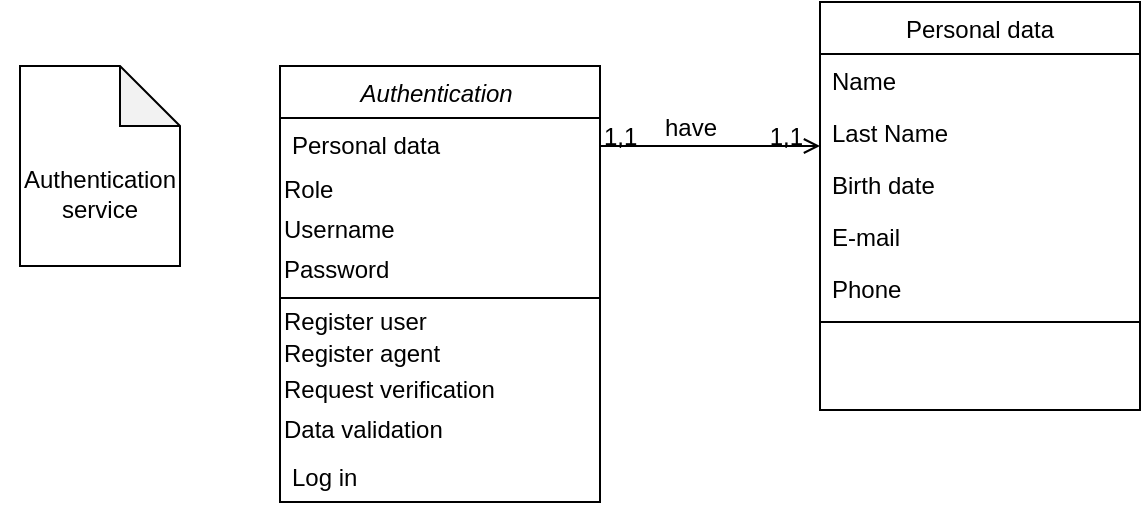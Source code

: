 <mxfile version="14.6.13" type="device" pages="10"><diagram id="C5RBs43oDa-KdzZeNtuy" name="Authentication service"><mxGraphModel dx="1038" dy="548" grid="1" gridSize="10" guides="1" tooltips="1" connect="1" arrows="1" fold="1" page="1" pageScale="1" pageWidth="827" pageHeight="1169" math="0" shadow="0"><root><mxCell id="WIyWlLk6GJQsqaUBKTNV-0"/><mxCell id="WIyWlLk6GJQsqaUBKTNV-1" parent="WIyWlLk6GJQsqaUBKTNV-0"/><mxCell id="zkfFHV4jXpPFQw0GAbJ--0" value="Authentication " style="swimlane;fontStyle=2;align=center;verticalAlign=top;childLayout=stackLayout;horizontal=1;startSize=26;horizontalStack=0;resizeParent=1;resizeLast=0;collapsible=1;marginBottom=0;rounded=0;shadow=0;strokeWidth=1;" parent="WIyWlLk6GJQsqaUBKTNV-1" vertex="1"><mxGeometry x="220" y="60" width="160" height="218" as="geometry"><mxRectangle x="230" y="140" width="160" height="26" as="alternateBounds"/></mxGeometry></mxCell><mxCell id="zkfFHV4jXpPFQw0GAbJ--1" value="Personal data" style="text;align=left;verticalAlign=top;spacingLeft=4;spacingRight=4;overflow=hidden;rotatable=0;points=[[0,0.5],[1,0.5]];portConstraint=eastwest;" parent="zkfFHV4jXpPFQw0GAbJ--0" vertex="1"><mxGeometry y="26" width="160" height="26" as="geometry"/></mxCell><mxCell id="ReYNK1Z-Af21f3EO2ysg-7" value="Role" style="text;html=1;strokeColor=none;fillColor=none;align=left;verticalAlign=middle;whiteSpace=wrap;rounded=0;" parent="zkfFHV4jXpPFQw0GAbJ--0" vertex="1"><mxGeometry y="52" width="160" height="20" as="geometry"/></mxCell><mxCell id="XfQplc0rlk7RxLokf2ta-0" value="Username" style="text;html=1;strokeColor=none;fillColor=none;align=left;verticalAlign=middle;whiteSpace=wrap;rounded=0;" parent="zkfFHV4jXpPFQw0GAbJ--0" vertex="1"><mxGeometry y="72" width="160" height="20" as="geometry"/></mxCell><mxCell id="1bOQscajM9IXoWWBDuEz-1" value="Password" style="text;html=1;strokeColor=none;fillColor=none;align=left;verticalAlign=middle;whiteSpace=wrap;rounded=0;" parent="zkfFHV4jXpPFQw0GAbJ--0" vertex="1"><mxGeometry y="92" width="160" height="20" as="geometry"/></mxCell><mxCell id="zkfFHV4jXpPFQw0GAbJ--4" value="" style="line;html=1;strokeWidth=1;align=left;verticalAlign=middle;spacingTop=-1;spacingLeft=3;spacingRight=3;rotatable=0;labelPosition=right;points=[];portConstraint=eastwest;" parent="zkfFHV4jXpPFQw0GAbJ--0" vertex="1"><mxGeometry y="112" width="160" height="8" as="geometry"/></mxCell><mxCell id="JDVxA9NkCLUXqV2isDxP-0" value="Register user" style="text;html=1;strokeColor=none;fillColor=none;align=left;verticalAlign=middle;whiteSpace=wrap;rounded=0;" parent="zkfFHV4jXpPFQw0GAbJ--0" vertex="1"><mxGeometry y="120" width="160" height="16" as="geometry"/></mxCell><mxCell id="Q2XnevEy850l-Dmp0-g6-0" value="Register agent" style="text;html=1;strokeColor=none;fillColor=none;align=left;verticalAlign=middle;whiteSpace=wrap;rounded=0;" parent="zkfFHV4jXpPFQw0GAbJ--0" vertex="1"><mxGeometry y="136" width="160" height="16" as="geometry"/></mxCell><mxCell id="1bOQscajM9IXoWWBDuEz-0" value="Request verification" style="text;html=1;strokeColor=none;fillColor=none;align=left;verticalAlign=middle;whiteSpace=wrap;rounded=0;" parent="zkfFHV4jXpPFQw0GAbJ--0" vertex="1"><mxGeometry y="152" width="160" height="20" as="geometry"/></mxCell><mxCell id="1bOQscajM9IXoWWBDuEz-2" value="Data validation" style="text;html=1;strokeColor=none;fillColor=none;align=left;verticalAlign=middle;whiteSpace=wrap;rounded=0;" parent="zkfFHV4jXpPFQw0GAbJ--0" vertex="1"><mxGeometry y="172" width="160" height="20" as="geometry"/></mxCell><mxCell id="ReYNK1Z-Af21f3EO2ysg-29" value="Log in" style="text;align=left;verticalAlign=top;spacingLeft=4;spacingRight=4;overflow=hidden;rotatable=0;points=[[0,0.5],[1,0.5]];portConstraint=eastwest;" parent="zkfFHV4jXpPFQw0GAbJ--0" vertex="1"><mxGeometry y="192" width="160" height="26" as="geometry"/></mxCell><mxCell id="zkfFHV4jXpPFQw0GAbJ--17" value="Personal data" style="swimlane;fontStyle=0;align=center;verticalAlign=top;childLayout=stackLayout;horizontal=1;startSize=26;horizontalStack=0;resizeParent=1;resizeLast=0;collapsible=1;marginBottom=0;rounded=0;shadow=0;strokeWidth=1;" parent="WIyWlLk6GJQsqaUBKTNV-1" vertex="1"><mxGeometry x="490" y="28" width="160" height="204" as="geometry"><mxRectangle x="550" y="140" width="160" height="26" as="alternateBounds"/></mxGeometry></mxCell><mxCell id="zkfFHV4jXpPFQw0GAbJ--18" value="Name" style="text;align=left;verticalAlign=top;spacingLeft=4;spacingRight=4;overflow=hidden;rotatable=0;points=[[0,0.5],[1,0.5]];portConstraint=eastwest;" parent="zkfFHV4jXpPFQw0GAbJ--17" vertex="1"><mxGeometry y="26" width="160" height="26" as="geometry"/></mxCell><mxCell id="zkfFHV4jXpPFQw0GAbJ--19" value="Last Name" style="text;align=left;verticalAlign=top;spacingLeft=4;spacingRight=4;overflow=hidden;rotatable=0;points=[[0,0.5],[1,0.5]];portConstraint=eastwest;rounded=0;shadow=0;html=0;" parent="zkfFHV4jXpPFQw0GAbJ--17" vertex="1"><mxGeometry y="52" width="160" height="26" as="geometry"/></mxCell><mxCell id="zkfFHV4jXpPFQw0GAbJ--20" value="Birth date" style="text;align=left;verticalAlign=top;spacingLeft=4;spacingRight=4;overflow=hidden;rotatable=0;points=[[0,0.5],[1,0.5]];portConstraint=eastwest;rounded=0;shadow=0;html=0;" parent="zkfFHV4jXpPFQw0GAbJ--17" vertex="1"><mxGeometry y="78" width="160" height="26" as="geometry"/></mxCell><mxCell id="zkfFHV4jXpPFQw0GAbJ--21" value="E-mail" style="text;align=left;verticalAlign=top;spacingLeft=4;spacingRight=4;overflow=hidden;rotatable=0;points=[[0,0.5],[1,0.5]];portConstraint=eastwest;rounded=0;shadow=0;html=0;" parent="zkfFHV4jXpPFQw0GAbJ--17" vertex="1"><mxGeometry y="104" width="160" height="26" as="geometry"/></mxCell><mxCell id="zkfFHV4jXpPFQw0GAbJ--22" value="Phone" style="text;align=left;verticalAlign=top;spacingLeft=4;spacingRight=4;overflow=hidden;rotatable=0;points=[[0,0.5],[1,0.5]];portConstraint=eastwest;rounded=0;shadow=0;html=0;" parent="zkfFHV4jXpPFQw0GAbJ--17" vertex="1"><mxGeometry y="130" width="160" height="26" as="geometry"/></mxCell><mxCell id="zkfFHV4jXpPFQw0GAbJ--23" value="" style="line;html=1;strokeWidth=1;align=left;verticalAlign=middle;spacingTop=-1;spacingLeft=3;spacingRight=3;rotatable=0;labelPosition=right;points=[];portConstraint=eastwest;" parent="zkfFHV4jXpPFQw0GAbJ--17" vertex="1"><mxGeometry y="156" width="160" height="8" as="geometry"/></mxCell><mxCell id="zkfFHV4jXpPFQw0GAbJ--26" value="" style="endArrow=open;shadow=0;strokeWidth=1;rounded=0;endFill=1;edgeStyle=elbowEdgeStyle;elbow=vertical;" parent="WIyWlLk6GJQsqaUBKTNV-1" source="zkfFHV4jXpPFQw0GAbJ--0" target="zkfFHV4jXpPFQw0GAbJ--17" edge="1"><mxGeometry x="0.5" y="41" relative="1" as="geometry"><mxPoint x="380" y="192" as="sourcePoint"/><mxPoint x="540" y="192" as="targetPoint"/><mxPoint x="-40" y="32" as="offset"/><Array as="points"><mxPoint x="450" y="100"/></Array></mxGeometry></mxCell><mxCell id="zkfFHV4jXpPFQw0GAbJ--27" value="1,1" style="resizable=0;align=left;verticalAlign=bottom;labelBackgroundColor=none;fontSize=12;" parent="zkfFHV4jXpPFQw0GAbJ--26" connectable="0" vertex="1"><mxGeometry x="-1" relative="1" as="geometry"><mxPoint y="4" as="offset"/></mxGeometry></mxCell><mxCell id="zkfFHV4jXpPFQw0GAbJ--28" value="1,1" style="resizable=0;align=right;verticalAlign=bottom;labelBackgroundColor=none;fontSize=12;" parent="zkfFHV4jXpPFQw0GAbJ--26" connectable="0" vertex="1"><mxGeometry x="1" relative="1" as="geometry"><mxPoint x="-7" y="4" as="offset"/></mxGeometry></mxCell><mxCell id="zkfFHV4jXpPFQw0GAbJ--29" value="have" style="text;html=1;resizable=0;points=[];;align=center;verticalAlign=middle;labelBackgroundColor=none;rounded=0;shadow=0;strokeWidth=1;fontSize=12;" parent="zkfFHV4jXpPFQw0GAbJ--26" vertex="1" connectable="0"><mxGeometry x="0.5" y="49" relative="1" as="geometry"><mxPoint x="-38" y="40" as="offset"/></mxGeometry></mxCell><mxCell id="HSZNfXxp5xTcY5y4LJtj-0" value="" style="shape=note;whiteSpace=wrap;html=1;backgroundOutline=1;darkOpacity=0.05;" parent="WIyWlLk6GJQsqaUBKTNV-1" vertex="1"><mxGeometry x="90" y="60" width="80" height="100" as="geometry"/></mxCell><mxCell id="ReYNK1Z-Af21f3EO2ysg-4" value="Authentication service" style="text;html=1;strokeColor=none;fillColor=none;align=center;verticalAlign=middle;whiteSpace=wrap;rounded=0;" parent="WIyWlLk6GJQsqaUBKTNV-1" vertex="1"><mxGeometry x="80" y="114" width="100" height="20" as="geometry"/></mxCell></root></mxGraphModel></diagram><diagram id="r2HRBo8od2cqK9iVNZ-q" name="Post service"><mxGraphModel dx="1038" dy="548" grid="1" gridSize="10" guides="1" tooltips="1" connect="1" arrows="1" fold="1" page="1" pageScale="1" pageWidth="850" pageHeight="1100" math="0" shadow="0"><root><mxCell id="br71p7ZjA_L0M0ZVhq4M-0"/><mxCell id="br71p7ZjA_L0M0ZVhq4M-1" parent="br71p7ZjA_L0M0ZVhq4M-0"/><mxCell id="v4H21NzG5PQFJMU2AlOd-0" value="Post service" style="swimlane;fontStyle=2;align=center;verticalAlign=top;childLayout=stackLayout;horizontal=1;startSize=26;horizontalStack=0;resizeParent=1;resizeLast=0;collapsible=1;marginBottom=0;rounded=0;shadow=0;strokeWidth=1;" parent="br71p7ZjA_L0M0ZVhq4M-1" vertex="1"><mxGeometry x="220" y="60" width="180" height="154" as="geometry"><mxRectangle x="230" y="140" width="160" height="26" as="alternateBounds"/></mxGeometry></mxCell><mxCell id="v4H21NzG5PQFJMU2AlOd-3" value="" style="line;html=1;strokeWidth=1;align=left;verticalAlign=middle;spacingTop=-1;spacingLeft=3;spacingRight=3;rotatable=0;labelPosition=right;points=[];portConstraint=eastwest;" parent="v4H21NzG5PQFJMU2AlOd-0" vertex="1"><mxGeometry y="26" width="180" height="8" as="geometry"/></mxCell><mxCell id="Hul0nRAsShGVxjiCCPxD-10" value="Post album" style="text;html=1;strokeColor=none;fillColor=none;align=left;verticalAlign=middle;whiteSpace=wrap;rounded=0;" parent="v4H21NzG5PQFJMU2AlOd-0" vertex="1"><mxGeometry y="34" width="180" height="20" as="geometry"/></mxCell><mxCell id="Hul0nRAsShGVxjiCCPxD-9" value="Post picture" style="text;html=1;strokeColor=none;fillColor=none;align=left;verticalAlign=middle;whiteSpace=wrap;rounded=0;" parent="v4H21NzG5PQFJMU2AlOd-0" vertex="1"><mxGeometry y="54" width="180" height="20" as="geometry"/></mxCell><mxCell id="bsOmGUj-gO7jYD7yXXba-0" value="Add tag" style="text;html=1;strokeColor=none;fillColor=none;align=left;verticalAlign=middle;whiteSpace=wrap;rounded=0;" vertex="1" parent="v4H21NzG5PQFJMU2AlOd-0"><mxGeometry y="74" width="180" height="20" as="geometry"/></mxCell><mxCell id="bsOmGUj-gO7jYD7yXXba-2" value="Add description" style="text;html=1;strokeColor=none;fillColor=none;align=left;verticalAlign=middle;whiteSpace=wrap;rounded=0;" vertex="1" parent="v4H21NzG5PQFJMU2AlOd-0"><mxGeometry y="94" width="180" height="20" as="geometry"/></mxCell><mxCell id="bsOmGUj-gO7jYD7yXXba-1" value="Add comment" style="text;html=1;strokeColor=none;fillColor=none;align=left;verticalAlign=middle;whiteSpace=wrap;rounded=0;" vertex="1" parent="v4H21NzG5PQFJMU2AlOd-0"><mxGeometry y="114" width="180" height="20" as="geometry"/></mxCell><mxCell id="bsOmGUj-gO7jYD7yXXba-3" value="Add location" style="text;html=1;strokeColor=none;fillColor=none;align=left;verticalAlign=middle;whiteSpace=wrap;rounded=0;" vertex="1" parent="v4H21NzG5PQFJMU2AlOd-0"><mxGeometry y="134" width="180" height="20" as="geometry"/></mxCell><mxCell id="YQzERz9-yCWYgA1bQ8xz-0" value="" style="shape=note;whiteSpace=wrap;html=1;backgroundOutline=1;darkOpacity=0.05;" parent="br71p7ZjA_L0M0ZVhq4M-1" vertex="1"><mxGeometry x="90" y="60" width="80" height="100" as="geometry"/></mxCell><mxCell id="7DjD-3ZHvbT-M6nE8RVS-1" value="Post service" style="text;html=1;strokeColor=none;fillColor=none;align=center;verticalAlign=middle;whiteSpace=wrap;rounded=0;" parent="br71p7ZjA_L0M0ZVhq4M-1" vertex="1"><mxGeometry x="85" y="110" width="90" height="20" as="geometry"/></mxCell></root></mxGraphModel></diagram><diagram id="b5omNdKvr_zYi1Q-HMgw" name="Message service"><mxGraphModel dx="1038" dy="548" grid="1" gridSize="10" guides="1" tooltips="1" connect="1" arrows="1" fold="1" page="1" pageScale="1" pageWidth="850" pageHeight="1100" math="0" shadow="0"><root><mxCell id="3fl5K1j81_6rZA3wEwP--0"/><mxCell id="3fl5K1j81_6rZA3wEwP--1" parent="3fl5K1j81_6rZA3wEwP--0"/><mxCell id="atzM-9dd-ZXqLETKS4H_-1" value="" style="shape=note;whiteSpace=wrap;html=1;backgroundOutline=1;darkOpacity=0.05;align=left;" parent="3fl5K1j81_6rZA3wEwP--1" vertex="1"><mxGeometry x="90" y="40" width="110" height="100" as="geometry"/></mxCell><mxCell id="atzM-9dd-ZXqLETKS4H_-2" value="Message service" style="text;html=1;strokeColor=none;fillColor=none;align=center;verticalAlign=middle;whiteSpace=wrap;rounded=0;" parent="3fl5K1j81_6rZA3wEwP--1" vertex="1"><mxGeometry x="90" y="80" width="110" height="20" as="geometry"/></mxCell><mxCell id="gHcxN_BVj7UGCXeV6Qfe-0" value="Message" style="swimlane;fontStyle=2;align=center;verticalAlign=top;childLayout=stackLayout;horizontal=1;startSize=26;horizontalStack=0;resizeParent=1;resizeLast=0;collapsible=1;marginBottom=0;rounded=0;shadow=0;strokeWidth=1;" parent="3fl5K1j81_6rZA3wEwP--1" vertex="1"><mxGeometry x="300" y="60" width="160" height="190" as="geometry"><mxRectangle x="230" y="140" width="160" height="26" as="alternateBounds"/></mxGeometry></mxCell><mxCell id="gHcxN_BVj7UGCXeV6Qfe-3" value="" style="line;html=1;strokeWidth=1;align=left;verticalAlign=middle;spacingTop=-1;spacingLeft=3;spacingRight=3;rotatable=0;labelPosition=right;points=[];portConstraint=eastwest;" parent="gHcxN_BVj7UGCXeV6Qfe-0" vertex="1"><mxGeometry y="26" width="160" height="8" as="geometry"/></mxCell><mxCell id="gHcxN_BVj7UGCXeV6Qfe-4" value="Send text message" style="text;html=1;strokeColor=none;fillColor=none;align=left;verticalAlign=middle;whiteSpace=wrap;rounded=0;" parent="gHcxN_BVj7UGCXeV6Qfe-0" vertex="1"><mxGeometry y="34" width="160" height="20" as="geometry"/></mxCell><mxCell id="gHcxN_BVj7UGCXeV6Qfe-5" value="Send post" style="text;html=1;strokeColor=none;fillColor=none;align=left;verticalAlign=middle;whiteSpace=wrap;rounded=0;" parent="gHcxN_BVj7UGCXeV6Qfe-0" vertex="1"><mxGeometry y="54" width="160" height="20" as="geometry"/></mxCell><mxCell id="OZNnjJViPMddC7_l5D5_-0" value="Send album" style="text;html=1;strokeColor=none;fillColor=none;align=left;verticalAlign=middle;whiteSpace=wrap;rounded=0;" parent="gHcxN_BVj7UGCXeV6Qfe-0" vertex="1"><mxGeometry y="74" width="160" height="20" as="geometry"/></mxCell><mxCell id="OZNnjJViPMddC7_l5D5_-1" value="Accept message" style="text;html=1;strokeColor=none;fillColor=none;align=left;verticalAlign=middle;whiteSpace=wrap;rounded=0;" parent="gHcxN_BVj7UGCXeV6Qfe-0" vertex="1"><mxGeometry y="94" width="160" height="20" as="geometry"/></mxCell><mxCell id="OZNnjJViPMddC7_l5D5_-3" value="Decline message" style="text;html=1;strokeColor=none;fillColor=none;align=left;verticalAlign=middle;whiteSpace=wrap;rounded=0;" parent="gHcxN_BVj7UGCXeV6Qfe-0" vertex="1"><mxGeometry y="114" width="160" height="20" as="geometry"/></mxCell><mxCell id="OZNnjJViPMddC7_l5D5_-2" value="Delete message" style="text;html=1;strokeColor=none;fillColor=none;align=left;verticalAlign=middle;whiteSpace=wrap;rounded=0;" parent="gHcxN_BVj7UGCXeV6Qfe-0" vertex="1"><mxGeometry y="134" width="160" height="20" as="geometry"/></mxCell></root></mxGraphModel></diagram><diagram id="DbT8yEGWel71VW7rUejq" name="Campaign service"><mxGraphModel dx="1038" dy="548" grid="1" gridSize="10" guides="1" tooltips="1" connect="1" arrows="1" fold="1" page="1" pageScale="1" pageWidth="850" pageHeight="1100" math="0" shadow="0"><root><mxCell id="75Egmg1gJeZcGMOf_CWJ-0"/><mxCell id="75Egmg1gJeZcGMOf_CWJ-1" parent="75Egmg1gJeZcGMOf_CWJ-0"/><mxCell id="75Egmg1gJeZcGMOf_CWJ-2" value="" style="shape=note;whiteSpace=wrap;html=1;backgroundOutline=1;darkOpacity=0.05;align=left;" parent="75Egmg1gJeZcGMOf_CWJ-1" vertex="1"><mxGeometry x="110" y="40" width="90" height="100" as="geometry"/></mxCell><mxCell id="75Egmg1gJeZcGMOf_CWJ-3" value="Campaign service" style="text;html=1;strokeColor=none;fillColor=none;align=center;verticalAlign=middle;whiteSpace=wrap;rounded=0;" parent="75Egmg1gJeZcGMOf_CWJ-1" vertex="1"><mxGeometry x="90" y="80" width="120" height="20" as="geometry"/></mxCell><mxCell id="Hi_1EQ1bOfn7E2mt74sv-0" value="Campaign service" style="swimlane;fontStyle=2;align=center;verticalAlign=top;childLayout=stackLayout;horizontal=1;startSize=26;horizontalStack=0;resizeParent=1;resizeLast=0;collapsible=1;marginBottom=0;rounded=0;shadow=0;strokeWidth=1;" parent="75Egmg1gJeZcGMOf_CWJ-1" vertex="1"><mxGeometry x="300" y="60" width="160" height="190" as="geometry"><mxRectangle x="230" y="140" width="160" height="26" as="alternateBounds"/></mxGeometry></mxCell><mxCell id="Hi_1EQ1bOfn7E2mt74sv-1" value="" style="line;html=1;strokeWidth=1;align=left;verticalAlign=middle;spacingTop=-1;spacingLeft=3;spacingRight=3;rotatable=0;labelPosition=right;points=[];portConstraint=eastwest;" parent="Hi_1EQ1bOfn7E2mt74sv-0" vertex="1"><mxGeometry y="26" width="160" height="8" as="geometry"/></mxCell><mxCell id="Hi_1EQ1bOfn7E2mt74sv-2" value="Create campaign" style="text;html=1;strokeColor=none;fillColor=none;align=left;verticalAlign=middle;whiteSpace=wrap;rounded=0;" parent="Hi_1EQ1bOfn7E2mt74sv-0" vertex="1"><mxGeometry y="34" width="160" height="20" as="geometry"/></mxCell><mxCell id="Hi_1EQ1bOfn7E2mt74sv-3" value="Delete campaign" style="text;html=1;strokeColor=none;fillColor=none;align=left;verticalAlign=middle;whiteSpace=wrap;rounded=0;" parent="Hi_1EQ1bOfn7E2mt74sv-0" vertex="1"><mxGeometry y="54" width="160" height="20" as="geometry"/></mxCell><mxCell id="Hi_1EQ1bOfn7E2mt74sv-4" value="Update campaign" style="text;html=1;strokeColor=none;fillColor=none;align=left;verticalAlign=middle;whiteSpace=wrap;rounded=0;" parent="Hi_1EQ1bOfn7E2mt74sv-0" vertex="1"><mxGeometry y="74" width="160" height="20" as="geometry"/></mxCell><mxCell id="Hi_1EQ1bOfn7E2mt74sv-5" value="Share campaign" style="text;html=1;strokeColor=none;fillColor=none;align=left;verticalAlign=middle;whiteSpace=wrap;rounded=0;" parent="Hi_1EQ1bOfn7E2mt74sv-0" vertex="1"><mxGeometry y="94" width="160" height="20" as="geometry"/></mxCell><mxCell id="Hi_1EQ1bOfn7E2mt74sv-6" value="Campaign overview" style="text;html=1;strokeColor=none;fillColor=none;align=left;verticalAlign=middle;whiteSpace=wrap;rounded=0;" parent="Hi_1EQ1bOfn7E2mt74sv-0" vertex="1"><mxGeometry y="114" width="160" height="20" as="geometry"/></mxCell></root></mxGraphModel></diagram><diagram id="Fz1Ql0YVO5OgIk9Pnpxq" name="Agent service"><mxGraphModel dx="1038" dy="548" grid="1" gridSize="10" guides="1" tooltips="1" connect="1" arrows="1" fold="1" page="1" pageScale="1" pageWidth="850" pageHeight="1100" math="0" shadow="0"><root><mxCell id="zpHDCO2KdwItgabqZXX5-0"/><mxCell id="zpHDCO2KdwItgabqZXX5-1" parent="zpHDCO2KdwItgabqZXX5-0"/><mxCell id="zpHDCO2KdwItgabqZXX5-2" value="" style="shape=note;whiteSpace=wrap;html=1;backgroundOutline=1;darkOpacity=0.05;align=left;" parent="zpHDCO2KdwItgabqZXX5-1" vertex="1"><mxGeometry x="90" y="60" width="80" height="100" as="geometry"/></mxCell><mxCell id="1nlQ6piY1SKKKnpLhnqp-0" value="Agent service" style="text;html=1;strokeColor=none;fillColor=none;align=center;verticalAlign=middle;whiteSpace=wrap;rounded=0;" parent="zpHDCO2KdwItgabqZXX5-1" vertex="1"><mxGeometry x="110" y="110" width="40" height="20" as="geometry"/></mxCell><mxCell id="3z0Biu-3dWx4EHnZYJlp-0" value="Agent service" style="swimlane;fontStyle=2;align=center;verticalAlign=top;childLayout=stackLayout;horizontal=1;startSize=26;horizontalStack=0;resizeParent=1;resizeLast=0;collapsible=1;marginBottom=0;rounded=0;shadow=0;strokeWidth=1;" parent="zpHDCO2KdwItgabqZXX5-1" vertex="1"><mxGeometry x="220" y="60" width="180" height="346" as="geometry"><mxRectangle x="230" y="140" width="160" height="26" as="alternateBounds"/></mxGeometry></mxCell><mxCell id="3z0Biu-3dWx4EHnZYJlp-16" value="Price" style="text;html=1;strokeColor=none;fillColor=none;align=left;verticalAlign=middle;whiteSpace=wrap;rounded=0;" parent="3z0Biu-3dWx4EHnZYJlp-0" vertex="1"><mxGeometry y="26" width="180" height="20" as="geometry"/></mxCell><mxCell id="3z0Biu-3dWx4EHnZYJlp-17" value="Quantity&amp;nbsp; state&amp;nbsp;" style="text;html=1;strokeColor=none;fillColor=none;align=left;verticalAlign=middle;whiteSpace=wrap;rounded=0;" parent="3z0Biu-3dWx4EHnZYJlp-0" vertex="1"><mxGeometry y="46" width="180" height="20" as="geometry"/></mxCell><mxCell id="3z0Biu-3dWx4EHnZYJlp-15" value="Picture" style="text;html=1;strokeColor=none;fillColor=none;align=left;verticalAlign=middle;whiteSpace=wrap;rounded=0;" parent="3z0Biu-3dWx4EHnZYJlp-0" vertex="1"><mxGeometry y="66" width="180" height="20" as="geometry"/></mxCell><mxCell id="3z0Biu-3dWx4EHnZYJlp-1" value="" style="line;html=1;strokeWidth=1;align=left;verticalAlign=middle;spacingTop=-1;spacingLeft=3;spacingRight=3;rotatable=0;labelPosition=right;points=[];portConstraint=eastwest;" parent="3z0Biu-3dWx4EHnZYJlp-0" vertex="1"><mxGeometry y="86" width="180" height="8" as="geometry"/></mxCell><mxCell id="3z0Biu-3dWx4EHnZYJlp-2" value="Product overview" style="text;html=1;strokeColor=none;fillColor=none;align=left;verticalAlign=middle;whiteSpace=wrap;rounded=0;" parent="3z0Biu-3dWx4EHnZYJlp-0" vertex="1"><mxGeometry y="94" width="180" height="20" as="geometry"/></mxCell><mxCell id="3z0Biu-3dWx4EHnZYJlp-3" value="Create product" style="text;html=1;strokeColor=none;fillColor=none;align=left;verticalAlign=middle;whiteSpace=wrap;rounded=0;" parent="3z0Biu-3dWx4EHnZYJlp-0" vertex="1"><mxGeometry y="114" width="180" height="20" as="geometry"/></mxCell><mxCell id="3z0Biu-3dWx4EHnZYJlp-4" value="Delete product" style="text;html=1;strokeColor=none;fillColor=none;align=left;verticalAlign=middle;whiteSpace=wrap;rounded=0;" parent="3z0Biu-3dWx4EHnZYJlp-0" vertex="1"><mxGeometry y="134" width="180" height="20" as="geometry"/></mxCell><mxCell id="3z0Biu-3dWx4EHnZYJlp-5" value="Update product" style="text;html=1;strokeColor=none;fillColor=none;align=left;verticalAlign=middle;whiteSpace=wrap;rounded=0;" parent="3z0Biu-3dWx4EHnZYJlp-0" vertex="1"><mxGeometry y="154" width="180" height="20" as="geometry"/></mxCell><mxCell id="3z0Biu-3dWx4EHnZYJlp-6" value="Buy product" style="text;html=1;strokeColor=none;fillColor=none;align=left;verticalAlign=middle;whiteSpace=wrap;rounded=0;" parent="3z0Biu-3dWx4EHnZYJlp-0" vertex="1"><mxGeometry y="174" width="180" height="20" as="geometry"/></mxCell><mxCell id="E1YNeR2UrygTEgxNHDX5-0" value="Create report" style="text;html=1;strokeColor=none;fillColor=none;align=left;verticalAlign=middle;whiteSpace=wrap;rounded=0;" parent="3z0Biu-3dWx4EHnZYJlp-0" vertex="1"><mxGeometry y="194" width="180" height="20" as="geometry"/></mxCell><mxCell id="E1YNeR2UrygTEgxNHDX5-1" value="Work with campaign" style="text;html=1;strokeColor=none;fillColor=none;align=left;verticalAlign=middle;whiteSpace=wrap;rounded=0;" parent="3z0Biu-3dWx4EHnZYJlp-0" vertex="1"><mxGeometry y="214" width="180" height="20" as="geometry"/></mxCell></root></mxGraphModel></diagram><diagram id="lztd2kyrWuYvoX6lECIL" name="Search service"><mxGraphModel dx="1038" dy="548" grid="1" gridSize="10" guides="1" tooltips="1" connect="1" arrows="1" fold="1" page="1" pageScale="1" pageWidth="850" pageHeight="1100" math="0" shadow="0"><root><mxCell id="uJ6-4abVUB7_J5eM2vOk-0"/><mxCell id="uJ6-4abVUB7_J5eM2vOk-1" parent="uJ6-4abVUB7_J5eM2vOk-0"/><mxCell id="5XbZuJgGJwlGytLXy5i0-0" value="" style="shape=note;whiteSpace=wrap;html=1;backgroundOutline=1;darkOpacity=0.05;" parent="uJ6-4abVUB7_J5eM2vOk-1" vertex="1"><mxGeometry x="110" y="70" width="80" height="100" as="geometry"/></mxCell><mxCell id="DE54q0Zc_QsSWKZIeXDX-0" value="Search service" style="text;html=1;strokeColor=none;fillColor=none;align=center;verticalAlign=middle;whiteSpace=wrap;rounded=0;" parent="uJ6-4abVUB7_J5eM2vOk-1" vertex="1"><mxGeometry x="120" y="110" width="40" height="20" as="geometry"/></mxCell><mxCell id="sdqdJ1e5CZ1aFu_Cp0Jp-0" value="Search" style="swimlane;fontStyle=2;align=center;verticalAlign=top;childLayout=stackLayout;horizontal=1;startSize=26;horizontalStack=0;resizeParent=1;resizeLast=0;collapsible=1;marginBottom=0;rounded=0;shadow=0;strokeWidth=1;" parent="uJ6-4abVUB7_J5eM2vOk-1" vertex="1"><mxGeometry x="220" y="60" width="180" height="130" as="geometry"><mxRectangle x="230" y="140" width="160" height="26" as="alternateBounds"/></mxGeometry></mxCell><mxCell id="sdqdJ1e5CZ1aFu_Cp0Jp-1" value="" style="line;html=1;strokeWidth=1;align=left;verticalAlign=middle;spacingTop=-1;spacingLeft=3;spacingRight=3;rotatable=0;labelPosition=right;points=[];portConstraint=eastwest;" parent="sdqdJ1e5CZ1aFu_Cp0Jp-0" vertex="1"><mxGeometry y="26" width="180" height="8" as="geometry"/></mxCell><mxCell id="sdqdJ1e5CZ1aFu_Cp0Jp-2" value="Search by profil" style="text;html=1;strokeColor=none;fillColor=none;align=left;verticalAlign=middle;whiteSpace=wrap;rounded=0;" parent="sdqdJ1e5CZ1aFu_Cp0Jp-0" vertex="1"><mxGeometry y="34" width="180" height="20" as="geometry"/></mxCell><mxCell id="sdqdJ1e5CZ1aFu_Cp0Jp-3" value="Search&amp;nbsp; by tag" style="text;html=1;strokeColor=none;fillColor=none;align=left;verticalAlign=middle;whiteSpace=wrap;rounded=0;" parent="sdqdJ1e5CZ1aFu_Cp0Jp-0" vertex="1"><mxGeometry y="54" width="180" height="20" as="geometry"/></mxCell><mxCell id="sdqdJ1e5CZ1aFu_Cp0Jp-4" value="Search&amp;nbsp; by location" style="text;html=1;strokeColor=none;fillColor=none;align=left;verticalAlign=middle;whiteSpace=wrap;rounded=0;" parent="sdqdJ1e5CZ1aFu_Cp0Jp-0" vertex="1"><mxGeometry y="74" width="180" height="20" as="geometry"/></mxCell></root></mxGraphModel></diagram><diagram id="V3ngXZV-yGYDliyiM_ml" name="Profil service"><mxGraphModel dx="1038" dy="548" grid="1" gridSize="10" guides="1" tooltips="1" connect="1" arrows="1" fold="1" page="1" pageScale="1" pageWidth="850" pageHeight="1100" math="0" shadow="0"><root><mxCell id="clM5cf7Eazihj6Ph4D05-0"/><mxCell id="clM5cf7Eazihj6Ph4D05-1" parent="clM5cf7Eazihj6Ph4D05-0"/><mxCell id="clM5cf7Eazihj6Ph4D05-2" value="" style="shape=note;whiteSpace=wrap;html=1;backgroundOutline=1;darkOpacity=0.05;align=left;" parent="clM5cf7Eazihj6Ph4D05-1" vertex="1"><mxGeometry x="110" y="70" width="80" height="100" as="geometry"/></mxCell><mxCell id="clM5cf7Eazihj6Ph4D05-3" value="Profil" style="swimlane;fontStyle=2;align=center;verticalAlign=top;childLayout=stackLayout;horizontal=1;startSize=26;horizontalStack=0;resizeParent=1;resizeLast=0;collapsible=1;marginBottom=0;rounded=0;shadow=0;strokeWidth=1;" parent="clM5cf7Eazihj6Ph4D05-1" vertex="1"><mxGeometry x="220" y="60" width="180" height="240" as="geometry"><mxRectangle x="230" y="140" width="160" height="26" as="alternateBounds"/></mxGeometry></mxCell><mxCell id="0Bl7UPvpPJdEUmRAJKqO-0" value="Private" style="text;html=1;strokeColor=none;fillColor=none;align=left;verticalAlign=middle;whiteSpace=wrap;rounded=0;" parent="clM5cf7Eazihj6Ph4D05-3" vertex="1"><mxGeometry y="26" width="180" height="20" as="geometry"/></mxCell><mxCell id="clM5cf7Eazihj6Ph4D05-4" value="" style="line;html=1;strokeWidth=1;align=left;verticalAlign=middle;spacingTop=-1;spacingLeft=3;spacingRight=3;rotatable=0;labelPosition=right;points=[];portConstraint=eastwest;" parent="clM5cf7Eazihj6Ph4D05-3" vertex="1"><mxGeometry y="46" width="180" height="8" as="geometry"/></mxCell><mxCell id="clM5cf7Eazihj6Ph4D05-9" value="Profil delete" style="text;html=1;strokeColor=none;fillColor=none;align=left;verticalAlign=middle;whiteSpace=wrap;rounded=0;" parent="clM5cf7Eazihj6Ph4D05-3" vertex="1"><mxGeometry y="54" width="180" height="20" as="geometry"/></mxCell><mxCell id="clM5cf7Eazihj6Ph4D05-13" value="Profil update" style="text;html=1;strokeColor=none;fillColor=none;align=left;verticalAlign=middle;whiteSpace=wrap;rounded=0;" parent="clM5cf7Eazihj6Ph4D05-3" vertex="1"><mxGeometry y="74" width="180" height="20" as="geometry"/></mxCell><mxCell id="clM5cf7Eazihj6Ph4D05-16" value="Update data" style="text;html=1;strokeColor=none;fillColor=none;align=left;verticalAlign=middle;whiteSpace=wrap;rounded=0;" parent="clM5cf7Eazihj6Ph4D05-3" vertex="1"><mxGeometry y="94" width="180" height="20" as="geometry"/></mxCell><mxCell id="MqEVBfBgjIlgsGfyU9BK-0" value="View liked contend" style="text;html=1;strokeColor=none;fillColor=none;align=left;verticalAlign=middle;whiteSpace=wrap;rounded=0;" parent="clM5cf7Eazihj6Ph4D05-3" vertex="1"><mxGeometry y="114" width="180" height="20" as="geometry"/></mxCell><mxCell id="MqEVBfBgjIlgsGfyU9BK-1" value="View disliked contend" style="text;html=1;strokeColor=none;fillColor=none;align=left;verticalAlign=middle;whiteSpace=wrap;rounded=0;" parent="clM5cf7Eazihj6Ph4D05-3" vertex="1"><mxGeometry y="134" width="180" height="20" as="geometry"/></mxCell><mxCell id="YzHtSJL4i5YQxm0NnVlw-0" value="Follow private profil" style="text;html=1;strokeColor=none;fillColor=none;align=left;verticalAlign=middle;whiteSpace=wrap;rounded=0;" parent="clM5cf7Eazihj6Ph4D05-3" vertex="1"><mxGeometry y="154" width="180" height="20" as="geometry"/></mxCell><mxCell id="aZbsNTbqK-DFeLhEKdgf-0" value="Follow public profil" style="text;html=1;strokeColor=none;fillColor=none;align=left;verticalAlign=middle;whiteSpace=wrap;rounded=0;" parent="clM5cf7Eazihj6Ph4D05-3" vertex="1"><mxGeometry y="174" width="180" height="20" as="geometry"/></mxCell><mxCell id="VTqaaEjQvROWkUIPUlCh-0" value="Profil recommendation" style="text;html=1;strokeColor=none;fillColor=none;align=left;verticalAlign=middle;whiteSpace=wrap;rounded=0;" parent="clM5cf7Eazihj6Ph4D05-3" vertex="1"><mxGeometry y="194" width="180" height="20" as="geometry"/></mxCell><mxCell id="iqklC23xIsmlOW5ShbFZ-0" value="Block profil" style="text;html=1;strokeColor=none;fillColor=none;align=left;verticalAlign=middle;whiteSpace=wrap;rounded=0;" vertex="1" parent="clM5cf7Eazihj6Ph4D05-3"><mxGeometry y="214" width="180" height="20" as="geometry"/></mxCell><mxCell id="clM5cf7Eazihj6Ph4D05-15" value="Profil service" style="text;html=1;strokeColor=none;fillColor=none;align=center;verticalAlign=middle;whiteSpace=wrap;rounded=0;" parent="clM5cf7Eazihj6Ph4D05-1" vertex="1"><mxGeometry x="130" y="120" width="40" height="20" as="geometry"/></mxCell></root></mxGraphModel></diagram><diagram id="LhwE2z1JIoOl98itUiOD" name="Report service"><mxGraphModel dx="1038" dy="548" grid="1" gridSize="10" guides="1" tooltips="1" connect="1" arrows="1" fold="1" page="1" pageScale="1" pageWidth="850" pageHeight="1100" math="0" shadow="0"><root><mxCell id="CkU3LKy0P1n6NiRa9XpL-0"/><mxCell id="CkU3LKy0P1n6NiRa9XpL-1" parent="CkU3LKy0P1n6NiRa9XpL-0"/><mxCell id="CkU3LKy0P1n6NiRa9XpL-2" value="" style="shape=note;whiteSpace=wrap;html=1;backgroundOutline=1;darkOpacity=0.05;align=left;" parent="CkU3LKy0P1n6NiRa9XpL-1" vertex="1"><mxGeometry x="70" y="90" width="80" height="100" as="geometry"/></mxCell><mxCell id="CkU3LKy0P1n6NiRa9XpL-3" value="Report service" style="text;html=1;strokeColor=none;fillColor=none;align=center;verticalAlign=middle;whiteSpace=wrap;rounded=0;" parent="CkU3LKy0P1n6NiRa9XpL-1" vertex="1"><mxGeometry x="90" y="130" width="40" height="20" as="geometry"/></mxCell><mxCell id="Ec731MDWhJ6ZYmRqaTWT-0" value="Report" style="swimlane;fontStyle=2;align=center;verticalAlign=top;childLayout=stackLayout;horizontal=1;startSize=26;horizontalStack=0;resizeParent=1;resizeLast=0;collapsible=1;marginBottom=0;rounded=0;shadow=0;strokeWidth=1;" parent="CkU3LKy0P1n6NiRa9XpL-1" vertex="1"><mxGeometry x="220" y="60" width="180" height="140" as="geometry"><mxRectangle x="230" y="140" width="160" height="26" as="alternateBounds"/></mxGeometry></mxCell><mxCell id="Ec731MDWhJ6ZYmRqaTWT-1" value="" style="line;html=1;strokeWidth=1;align=left;verticalAlign=middle;spacingTop=-1;spacingLeft=3;spacingRight=3;rotatable=0;labelPosition=right;points=[];portConstraint=eastwest;" parent="Ec731MDWhJ6ZYmRqaTWT-0" vertex="1"><mxGeometry y="26" width="180" height="8" as="geometry"/></mxCell><mxCell id="Ec731MDWhJ6ZYmRqaTWT-12" value="Report inappropriate content&amp;nbsp;" style="text;html=1;strokeColor=none;fillColor=none;align=left;verticalAlign=middle;whiteSpace=wrap;rounded=0;" parent="Ec731MDWhJ6ZYmRqaTWT-0" vertex="1"><mxGeometry y="34" width="180" height="20" as="geometry"/></mxCell><mxCell id="Ec731MDWhJ6ZYmRqaTWT-13" value="Overview inappropriate content&amp;nbsp;" style="text;html=1;strokeColor=none;fillColor=none;align=left;verticalAlign=middle;whiteSpace=wrap;rounded=0;" parent="Ec731MDWhJ6ZYmRqaTWT-0" vertex="1"><mxGeometry y="54" width="180" height="20" as="geometry"/></mxCell><mxCell id="pdw8da85LkNW_2yXTPx7-0" value="Delete inappropriate content" style="text;html=1;strokeColor=none;fillColor=none;align=left;verticalAlign=middle;whiteSpace=wrap;rounded=0;" parent="Ec731MDWhJ6ZYmRqaTWT-0" vertex="1"><mxGeometry y="74" width="180" height="20" as="geometry"/></mxCell></root></mxGraphModel></diagram><diagram id="XogrNPyOIyUY5qVuiU_A" name="Request service"><mxGraphModel dx="1038" dy="548" grid="1" gridSize="10" guides="1" tooltips="1" connect="1" arrows="1" fold="1" page="1" pageScale="1" pageWidth="850" pageHeight="1100" math="0" shadow="0"><root><mxCell id="0Ygmk3A5ndGF50sz2QSr-0"/><mxCell id="0Ygmk3A5ndGF50sz2QSr-1" parent="0Ygmk3A5ndGF50sz2QSr-0"/><mxCell id="0Ygmk3A5ndGF50sz2QSr-2" value="" style="shape=note;whiteSpace=wrap;html=1;backgroundOutline=1;darkOpacity=0.05;align=left;" parent="0Ygmk3A5ndGF50sz2QSr-1" vertex="1"><mxGeometry x="60" y="100" width="80" height="100" as="geometry"/></mxCell><mxCell id="0Ygmk3A5ndGF50sz2QSr-3" value="Request service" style="text;html=1;strokeColor=none;fillColor=none;align=center;verticalAlign=middle;whiteSpace=wrap;rounded=0;" parent="0Ygmk3A5ndGF50sz2QSr-1" vertex="1"><mxGeometry x="80" y="150" width="40" height="20" as="geometry"/></mxCell><mxCell id="dFCM-ITg3uhHGAzhV9og-0" value="Request" style="swimlane;fontStyle=2;align=center;verticalAlign=top;childLayout=stackLayout;horizontal=1;startSize=26;horizontalStack=0;resizeParent=1;resizeLast=0;collapsible=1;marginBottom=0;rounded=0;shadow=0;strokeWidth=1;" parent="0Ygmk3A5ndGF50sz2QSr-1" vertex="1"><mxGeometry x="220" y="60" width="180" height="240" as="geometry"><mxRectangle x="230" y="140" width="160" height="26" as="alternateBounds"/></mxGeometry></mxCell><mxCell id="dFCM-ITg3uhHGAzhV9og-1" value="" style="line;html=1;strokeWidth=1;align=left;verticalAlign=middle;spacingTop=-1;spacingLeft=3;spacingRight=3;rotatable=0;labelPosition=right;points=[];portConstraint=eastwest;" parent="dFCM-ITg3uhHGAzhV9og-0" vertex="1"><mxGeometry y="26" width="180" height="8" as="geometry"/></mxCell><mxCell id="Ysq380gPOUfA6TKLSriS-0" value="Request follow approval" style="text;html=1;strokeColor=none;fillColor=none;align=left;verticalAlign=middle;whiteSpace=wrap;rounded=0;" parent="dFCM-ITg3uhHGAzhV9og-0" vertex="1"><mxGeometry y="34" width="180" height="20" as="geometry"/></mxCell><mxCell id="Ysq380gPOUfA6TKLSriS-1" value="Request register" style="text;html=1;strokeColor=none;fillColor=none;align=left;verticalAlign=middle;whiteSpace=wrap;rounded=0;" parent="dFCM-ITg3uhHGAzhV9og-0" vertex="1"><mxGeometry y="54" width="180" height="20" as="geometry"/></mxCell><mxCell id="5XBLoXwyicJ2s0Pgu281-0" value="Request campaign approval" style="text;html=1;strokeColor=none;fillColor=none;align=left;verticalAlign=middle;whiteSpace=wrap;rounded=0;" parent="dFCM-ITg3uhHGAzhV9og-0" vertex="1"><mxGeometry y="74" width="180" height="20" as="geometry"/></mxCell><mxCell id="0DrSgIHMwxtqamItsXlH-0" value="Profile request verification" style="text;html=1;strokeColor=none;fillColor=none;align=left;verticalAlign=middle;whiteSpace=wrap;rounded=0;" parent="dFCM-ITg3uhHGAzhV9og-0" vertex="1"><mxGeometry y="94" width="180" height="20" as="geometry"/></mxCell><mxCell id="jRD65ORi_xpZA5U_KLH1-0" value="Administator request&amp;nbsp; overview" style="text;html=1;strokeColor=none;fillColor=none;align=left;verticalAlign=middle;whiteSpace=wrap;rounded=0;" parent="dFCM-ITg3uhHGAzhV9og-0" vertex="1"><mxGeometry y="114" width="180" height="20" as="geometry"/></mxCell><mxCell id="j4hBPM4ECBq6JiNHikXC-0" value="Overview inappropriate content&amp;nbsp;" style="text;html=1;strokeColor=none;fillColor=none;align=left;verticalAlign=middle;whiteSpace=wrap;rounded=0;" parent="dFCM-ITg3uhHGAzhV9og-0" vertex="1"><mxGeometry y="134" width="180" height="20" as="geometry"/></mxCell><mxCell id="UpxJEm6tCs_Yzig72GzZ-0" value="Agent profil approval" style="text;html=1;strokeColor=none;fillColor=none;align=left;verticalAlign=middle;whiteSpace=wrap;rounded=0;" parent="dFCM-ITg3uhHGAzhV9og-0" vertex="1"><mxGeometry y="154" width="180" height="16" as="geometry"/></mxCell></root></mxGraphModel></diagram><diagram id="xvrJxu-H7mjp_xyWzsuE" name="Page-11"><mxGraphModel dx="1038" dy="548" grid="1" gridSize="10" guides="1" tooltips="1" connect="1" arrows="1" fold="1" page="1" pageScale="1" pageWidth="850" pageHeight="1100" math="0" shadow="0"><root><mxCell id="DtJe2zswISZ5OTQCgbxg-0"/><mxCell id="DtJe2zswISZ5OTQCgbxg-1" parent="DtJe2zswISZ5OTQCgbxg-0"/><mxCell id="DtJe2zswISZ5OTQCgbxg-2" value="" style="shape=note;whiteSpace=wrap;html=1;backgroundOutline=1;darkOpacity=0.05;" parent="DtJe2zswISZ5OTQCgbxg-1" vertex="1"><mxGeometry x="10" y="10" width="80" height="100" as="geometry"/></mxCell><mxCell id="qw7wduT2hQoPDcEY94OE-0" value="" style="rounded=0;whiteSpace=wrap;html=1;" parent="DtJe2zswISZ5OTQCgbxg-1" vertex="1"><mxGeometry x="400" y="100" width="120" height="40" as="geometry"/></mxCell><mxCell id="qw7wduT2hQoPDcEY94OE-1" value="Authetification service" style="text;html=1;strokeColor=none;fillColor=none;align=center;verticalAlign=middle;whiteSpace=wrap;rounded=0;" parent="DtJe2zswISZ5OTQCgbxg-1" vertex="1"><mxGeometry x="440" y="110" width="40" height="20" as="geometry"/></mxCell><mxCell id="qw7wduT2hQoPDcEY94OE-2" value="" style="rounded=0;whiteSpace=wrap;html=1;" parent="DtJe2zswISZ5OTQCgbxg-1" vertex="1"><mxGeometry x="300" y="210" width="120" height="40" as="geometry"/></mxCell><mxCell id="qw7wduT2hQoPDcEY94OE-4" value="Komunikacija izmedju servisa" style="text;html=1;strokeColor=none;fillColor=none;align=center;verticalAlign=middle;whiteSpace=wrap;rounded=0;" parent="DtJe2zswISZ5OTQCgbxg-1" vertex="1"><mxGeometry x="30" y="60" width="40" height="20" as="geometry"/></mxCell><mxCell id="VlIVs63JYWgHFIHuCubm-0" value="" style="rounded=0;whiteSpace=wrap;html=1;align=left;" parent="DtJe2zswISZ5OTQCgbxg-1" vertex="1"><mxGeometry x="40" y="210" width="120" height="40" as="geometry"/></mxCell><mxCell id="VlIVs63JYWgHFIHuCubm-1" value="Front web app" style="text;html=1;strokeColor=none;fillColor=none;align=center;verticalAlign=middle;whiteSpace=wrap;rounded=0;" parent="DtJe2zswISZ5OTQCgbxg-1" vertex="1"><mxGeometry x="80" y="220" width="40" height="20" as="geometry"/></mxCell><mxCell id="VlIVs63JYWgHFIHuCubm-3" value="" style="endArrow=none;html=1;entryX=0;entryY=0.5;entryDx=0;entryDy=0;exitX=1;exitY=0.5;exitDx=0;exitDy=0;" parent="DtJe2zswISZ5OTQCgbxg-1" source="VlIVs63JYWgHFIHuCubm-0" target="qw7wduT2hQoPDcEY94OE-0" edge="1"><mxGeometry width="50" height="50" relative="1" as="geometry"><mxPoint x="300" y="160" as="sourcePoint"/><mxPoint x="350" y="110" as="targetPoint"/></mxGeometry></mxCell><mxCell id="VlIVs63JYWgHFIHuCubm-10" value="" style="rounded=0;whiteSpace=wrap;html=1;" parent="DtJe2zswISZ5OTQCgbxg-1" vertex="1"><mxGeometry x="510" y="300" width="120" height="40" as="geometry"/></mxCell><mxCell id="VlIVs63JYWgHFIHuCubm-11" value="" style="rounded=0;whiteSpace=wrap;html=1;" parent="DtJe2zswISZ5OTQCgbxg-1" vertex="1"><mxGeometry x="440" y="370" width="120" height="40" as="geometry"/></mxCell><mxCell id="HSiFGoo4B2unEBwSStc7-0" value="Profil service" style="text;html=1;strokeColor=none;fillColor=none;align=center;verticalAlign=middle;whiteSpace=wrap;rounded=0;" parent="DtJe2zswISZ5OTQCgbxg-1" vertex="1"><mxGeometry x="330" y="220" width="40" height="20" as="geometry"/></mxCell><mxCell id="HSiFGoo4B2unEBwSStc7-2" value="" style="endArrow=classic;startArrow=classic;html=1;exitX=0.5;exitY=0;exitDx=0;exitDy=0;" parent="DtJe2zswISZ5OTQCgbxg-1" source="qw7wduT2hQoPDcEY94OE-2" edge="1"><mxGeometry width="50" height="50" relative="1" as="geometry"><mxPoint x="390" y="250" as="sourcePoint"/><mxPoint x="440" y="140" as="targetPoint"/></mxGeometry></mxCell><mxCell id="HSiFGoo4B2unEBwSStc7-4" value="Post service" style="text;html=1;strokeColor=none;fillColor=none;align=center;verticalAlign=middle;whiteSpace=wrap;rounded=0;" parent="DtJe2zswISZ5OTQCgbxg-1" vertex="1"><mxGeometry x="550" y="310" width="40" height="20" as="geometry"/></mxCell><mxCell id="HSiFGoo4B2unEBwSStc7-6" value="" style="endArrow=classic;startArrow=classic;html=1;exitX=1;exitY=0.5;exitDx=0;exitDy=0;entryX=0.5;entryY=0;entryDx=0;entryDy=0;" parent="DtJe2zswISZ5OTQCgbxg-1" source="qw7wduT2hQoPDcEY94OE-2" target="VlIVs63JYWgHFIHuCubm-10" edge="1"><mxGeometry width="50" height="50" relative="1" as="geometry"><mxPoint x="360" y="320" as="sourcePoint"/><mxPoint x="410" y="270" as="targetPoint"/></mxGeometry></mxCell><mxCell id="HSiFGoo4B2unEBwSStc7-7" value="Message service" style="text;html=1;strokeColor=none;fillColor=none;align=center;verticalAlign=middle;whiteSpace=wrap;rounded=0;" parent="DtJe2zswISZ5OTQCgbxg-1" vertex="1"><mxGeometry x="480" y="380" width="40" height="20" as="geometry"/></mxCell><mxCell id="HSiFGoo4B2unEBwSStc7-8" value="" style="endArrow=classic;startArrow=classic;html=1;exitX=1;exitY=1;exitDx=0;exitDy=0;entryX=0.19;entryY=0.025;entryDx=0;entryDy=0;entryPerimeter=0;" parent="DtJe2zswISZ5OTQCgbxg-1" source="qw7wduT2hQoPDcEY94OE-2" target="VlIVs63JYWgHFIHuCubm-11" edge="1"><mxGeometry width="50" height="50" relative="1" as="geometry"><mxPoint x="330" y="380" as="sourcePoint"/><mxPoint x="380" y="330" as="targetPoint"/></mxGeometry></mxCell><mxCell id="HSiFGoo4B2unEBwSStc7-9" value="" style="rounded=0;whiteSpace=wrap;html=1;align=left;" parent="DtJe2zswISZ5OTQCgbxg-1" vertex="1"><mxGeometry x="420" y="440" width="120" height="40" as="geometry"/></mxCell><mxCell id="HSiFGoo4B2unEBwSStc7-10" value="Search service" style="text;html=1;strokeColor=none;fillColor=none;align=center;verticalAlign=middle;whiteSpace=wrap;rounded=0;" parent="DtJe2zswISZ5OTQCgbxg-1" vertex="1"><mxGeometry x="460" y="450" width="40" height="20" as="geometry"/></mxCell><mxCell id="HSiFGoo4B2unEBwSStc7-11" value="" style="endArrow=classic;startArrow=classic;html=1;entryX=0.75;entryY=1;entryDx=0;entryDy=0;exitX=0;exitY=0;exitDx=0;exitDy=0;" parent="DtJe2zswISZ5OTQCgbxg-1" source="HSiFGoo4B2unEBwSStc7-9" target="qw7wduT2hQoPDcEY94OE-2" edge="1"><mxGeometry width="50" height="50" relative="1" as="geometry"><mxPoint x="280" y="430" as="sourcePoint"/><mxPoint x="330" y="380" as="targetPoint"/></mxGeometry></mxCell><mxCell id="HSiFGoo4B2unEBwSStc7-12" value="" style="rounded=0;whiteSpace=wrap;html=1;align=left;" parent="DtJe2zswISZ5OTQCgbxg-1" vertex="1"><mxGeometry x="420" y="510" width="120" height="40" as="geometry"/></mxCell><mxCell id="HSiFGoo4B2unEBwSStc7-13" value="Report service" style="text;html=1;strokeColor=none;fillColor=none;align=center;verticalAlign=middle;whiteSpace=wrap;rounded=0;" parent="DtJe2zswISZ5OTQCgbxg-1" vertex="1"><mxGeometry x="460" y="520" width="40" height="20" as="geometry"/></mxCell><mxCell id="HSiFGoo4B2unEBwSStc7-14" value="" style="endArrow=classic;startArrow=classic;html=1;entryX=0.5;entryY=1;entryDx=0;entryDy=0;exitX=0;exitY=0;exitDx=0;exitDy=0;" parent="DtJe2zswISZ5OTQCgbxg-1" source="HSiFGoo4B2unEBwSStc7-12" target="qw7wduT2hQoPDcEY94OE-2" edge="1"><mxGeometry width="50" height="50" relative="1" as="geometry"><mxPoint x="310" y="550" as="sourcePoint"/><mxPoint x="360" y="500" as="targetPoint"/></mxGeometry></mxCell><mxCell id="HSiFGoo4B2unEBwSStc7-15" value="" style="rounded=0;whiteSpace=wrap;html=1;align=left;" parent="DtJe2zswISZ5OTQCgbxg-1" vertex="1"><mxGeometry x="420" y="580" width="120" height="40" as="geometry"/></mxCell><mxCell id="HSiFGoo4B2unEBwSStc7-17" value="Request service" style="text;html=1;strokeColor=none;fillColor=none;align=center;verticalAlign=middle;whiteSpace=wrap;rounded=0;" parent="DtJe2zswISZ5OTQCgbxg-1" vertex="1"><mxGeometry x="460" y="590" width="40" height="20" as="geometry"/></mxCell><mxCell id="HSiFGoo4B2unEBwSStc7-18" value="" style="endArrow=classic;startArrow=classic;html=1;entryX=0.25;entryY=1;entryDx=0;entryDy=0;" parent="DtJe2zswISZ5OTQCgbxg-1" target="qw7wduT2hQoPDcEY94OE-2" edge="1"><mxGeometry width="50" height="50" relative="1" as="geometry"><mxPoint x="420" y="580" as="sourcePoint"/><mxPoint x="260" y="450" as="targetPoint"/></mxGeometry></mxCell><mxCell id="HSiFGoo4B2unEBwSStc7-19" value="" style="rounded=0;whiteSpace=wrap;html=1;align=left;" parent="DtJe2zswISZ5OTQCgbxg-1" vertex="1"><mxGeometry x="100" y="600" width="120" height="40" as="geometry"/></mxCell><mxCell id="HSiFGoo4B2unEBwSStc7-20" value="Agent service" style="text;html=1;strokeColor=none;fillColor=none;align=center;verticalAlign=middle;whiteSpace=wrap;rounded=0;" parent="DtJe2zswISZ5OTQCgbxg-1" vertex="1"><mxGeometry x="140" y="610" width="40" height="20" as="geometry"/></mxCell><mxCell id="HSiFGoo4B2unEBwSStc7-21" value="" style="rounded=0;whiteSpace=wrap;html=1;align=left;" parent="DtJe2zswISZ5OTQCgbxg-1" vertex="1"><mxGeometry x="420" y="650" width="120" height="40" as="geometry"/></mxCell><mxCell id="HSiFGoo4B2unEBwSStc7-22" value="Campaign service" style="text;html=1;strokeColor=none;fillColor=none;align=center;verticalAlign=middle;whiteSpace=wrap;rounded=0;" parent="DtJe2zswISZ5OTQCgbxg-1" vertex="1"><mxGeometry x="460" y="660" width="40" height="20" as="geometry"/></mxCell><mxCell id="HSiFGoo4B2unEBwSStc7-23" value="" style="endArrow=none;dashed=1;html=1;dashPattern=1 3;strokeWidth=2;entryX=0;entryY=0.5;entryDx=0;entryDy=0;exitX=1;exitY=0.75;exitDx=0;exitDy=0;" parent="DtJe2zswISZ5OTQCgbxg-1" source="HSiFGoo4B2unEBwSStc7-19" target="HSiFGoo4B2unEBwSStc7-21" edge="1"><mxGeometry width="50" height="50" relative="1" as="geometry"><mxPoint x="290" y="690" as="sourcePoint"/><mxPoint x="340" y="640" as="targetPoint"/></mxGeometry></mxCell><mxCell id="Q9_XMKhiVdZKeYyGuB4v-3" value="" style="endArrow=none;html=1;entryX=0.95;entryY=0.625;entryDx=0;entryDy=0;entryPerimeter=0;exitX=0;exitY=0.5;exitDx=0;exitDy=0;" parent="DtJe2zswISZ5OTQCgbxg-1" source="qw7wduT2hQoPDcEY94OE-2" target="VlIVs63JYWgHFIHuCubm-0" edge="1"><mxGeometry width="50" height="50" relative="1" as="geometry"><mxPoint x="420" y="310" as="sourcePoint"/><mxPoint x="470" y="260" as="targetPoint"/></mxGeometry></mxCell><mxCell id="Q9_XMKhiVdZKeYyGuB4v-4" value="" style="endArrow=none;html=1;exitX=0;exitY=0;exitDx=0;exitDy=0;entryX=0.95;entryY=0.985;entryDx=0;entryDy=0;entryPerimeter=0;" parent="DtJe2zswISZ5OTQCgbxg-1" source="VlIVs63JYWgHFIHuCubm-11" target="VlIVs63JYWgHFIHuCubm-0" edge="1"><mxGeometry width="50" height="50" relative="1" as="geometry"><mxPoint x="410" y="310" as="sourcePoint"/><mxPoint x="460" y="260" as="targetPoint"/></mxGeometry></mxCell><mxCell id="Q9_XMKhiVdZKeYyGuB4v-5" value="" style="endArrow=none;html=1;exitX=1;exitY=1;exitDx=0;exitDy=0;entryX=0;entryY=0.75;entryDx=0;entryDy=0;" parent="DtJe2zswISZ5OTQCgbxg-1" source="VlIVs63JYWgHFIHuCubm-0" target="VlIVs63JYWgHFIHuCubm-10" edge="1"><mxGeometry width="50" height="50" relative="1" as="geometry"><mxPoint x="410" y="310" as="sourcePoint"/><mxPoint x="460" y="260" as="targetPoint"/></mxGeometry></mxCell><mxCell id="Q9_XMKhiVdZKeYyGuB4v-6" value="" style="endArrow=none;html=1;entryX=0.75;entryY=1;entryDx=0;entryDy=0;exitX=0.25;exitY=0;exitDx=0;exitDy=0;" parent="DtJe2zswISZ5OTQCgbxg-1" source="HSiFGoo4B2unEBwSStc7-9" target="VlIVs63JYWgHFIHuCubm-0" edge="1"><mxGeometry width="50" height="50" relative="1" as="geometry"><mxPoint x="200" y="490" as="sourcePoint"/><mxPoint x="250" y="440" as="targetPoint"/></mxGeometry></mxCell><mxCell id="Q9_XMKhiVdZKeYyGuB4v-7" value="" style="endArrow=none;html=1;entryX=0.143;entryY=1.025;entryDx=0;entryDy=0;entryPerimeter=0;exitX=0;exitY=0;exitDx=0;exitDy=0;" parent="DtJe2zswISZ5OTQCgbxg-1" source="HSiFGoo4B2unEBwSStc7-21" target="VlIVs63JYWgHFIHuCubm-0" edge="1"><mxGeometry width="50" height="50" relative="1" as="geometry"><mxPoint x="375" y="660" as="sourcePoint"/><mxPoint x="425" y="610" as="targetPoint"/></mxGeometry></mxCell><mxCell id="Q9_XMKhiVdZKeYyGuB4v-8" value="" style="endArrow=none;html=1;exitX=0;exitY=0.5;exitDx=0;exitDy=0;entryX=0.5;entryY=1;entryDx=0;entryDy=0;" parent="DtJe2zswISZ5OTQCgbxg-1" source="HSiFGoo4B2unEBwSStc7-15" target="VlIVs63JYWgHFIHuCubm-0" edge="1"><mxGeometry width="50" height="50" relative="1" as="geometry"><mxPoint x="410" y="400" as="sourcePoint"/><mxPoint x="460" y="350" as="targetPoint"/></mxGeometry></mxCell><mxCell id="Q9_XMKhiVdZKeYyGuB4v-9" value="" style="endArrow=none;html=1;exitX=0.25;exitY=0;exitDx=0;exitDy=0;entryX=0.65;entryY=0.985;entryDx=0;entryDy=0;entryPerimeter=0;" parent="DtJe2zswISZ5OTQCgbxg-1" source="HSiFGoo4B2unEBwSStc7-12" target="VlIVs63JYWgHFIHuCubm-0" edge="1"><mxGeometry width="50" height="50" relative="1" as="geometry"><mxPoint x="410" y="400" as="sourcePoint"/><mxPoint x="460" y="350" as="targetPoint"/></mxGeometry></mxCell><mxCell id="Q9_XMKhiVdZKeYyGuB4v-11" value="Rest" style="text;html=1;strokeColor=none;fillColor=none;align=center;verticalAlign=middle;whiteSpace=wrap;rounded=0;" parent="DtJe2zswISZ5OTQCgbxg-1" vertex="1"><mxGeometry x="350" y="180" width="40" height="20" as="geometry"/></mxCell><mxCell id="u_8MTIKpkDjvnvF2AMXa-0" value="Rest" style="text;html=1;strokeColor=none;fillColor=none;align=center;verticalAlign=middle;whiteSpace=wrap;rounded=0;" vertex="1" parent="DtJe2zswISZ5OTQCgbxg-1"><mxGeometry x="430" y="220" width="40" height="20" as="geometry"/></mxCell><mxCell id="u_8MTIKpkDjvnvF2AMXa-1" value="Rest" style="text;html=1;strokeColor=none;fillColor=none;align=center;verticalAlign=middle;whiteSpace=wrap;rounded=0;" vertex="1" parent="DtJe2zswISZ5OTQCgbxg-1"><mxGeometry x="420" y="260" width="40" height="20" as="geometry"/></mxCell><mxCell id="u_8MTIKpkDjvnvF2AMXa-2" value="Rest" style="text;html=1;strokeColor=none;fillColor=none;align=center;verticalAlign=middle;whiteSpace=wrap;rounded=0;" vertex="1" parent="DtJe2zswISZ5OTQCgbxg-1"><mxGeometry x="380" y="260" width="40" height="20" as="geometry"/></mxCell><mxCell id="u_8MTIKpkDjvnvF2AMXa-3" value="Rest" style="text;html=1;strokeColor=none;fillColor=none;align=center;verticalAlign=middle;whiteSpace=wrap;rounded=0;" vertex="1" parent="DtJe2zswISZ5OTQCgbxg-1"><mxGeometry x="330" y="260" width="40" height="20" as="geometry"/></mxCell><mxCell id="u_8MTIKpkDjvnvF2AMXa-4" value="Rest" style="text;html=1;strokeColor=none;fillColor=none;align=center;verticalAlign=middle;whiteSpace=wrap;rounded=0;" vertex="1" parent="DtJe2zswISZ5OTQCgbxg-1"><mxGeometry x="290" y="250" width="40" height="20" as="geometry"/></mxCell></root></mxGraphModel></diagram></mxfile>